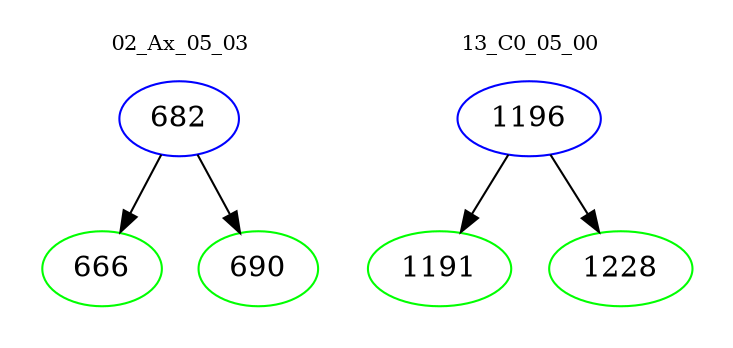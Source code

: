 digraph{
subgraph cluster_0 {
color = white
label = "02_Ax_05_03";
fontsize=10;
T0_682 [label="682", color="blue"]
T0_682 -> T0_666 [color="black"]
T0_666 [label="666", color="green"]
T0_682 -> T0_690 [color="black"]
T0_690 [label="690", color="green"]
}
subgraph cluster_1 {
color = white
label = "13_C0_05_00";
fontsize=10;
T1_1196 [label="1196", color="blue"]
T1_1196 -> T1_1191 [color="black"]
T1_1191 [label="1191", color="green"]
T1_1196 -> T1_1228 [color="black"]
T1_1228 [label="1228", color="green"]
}
}
